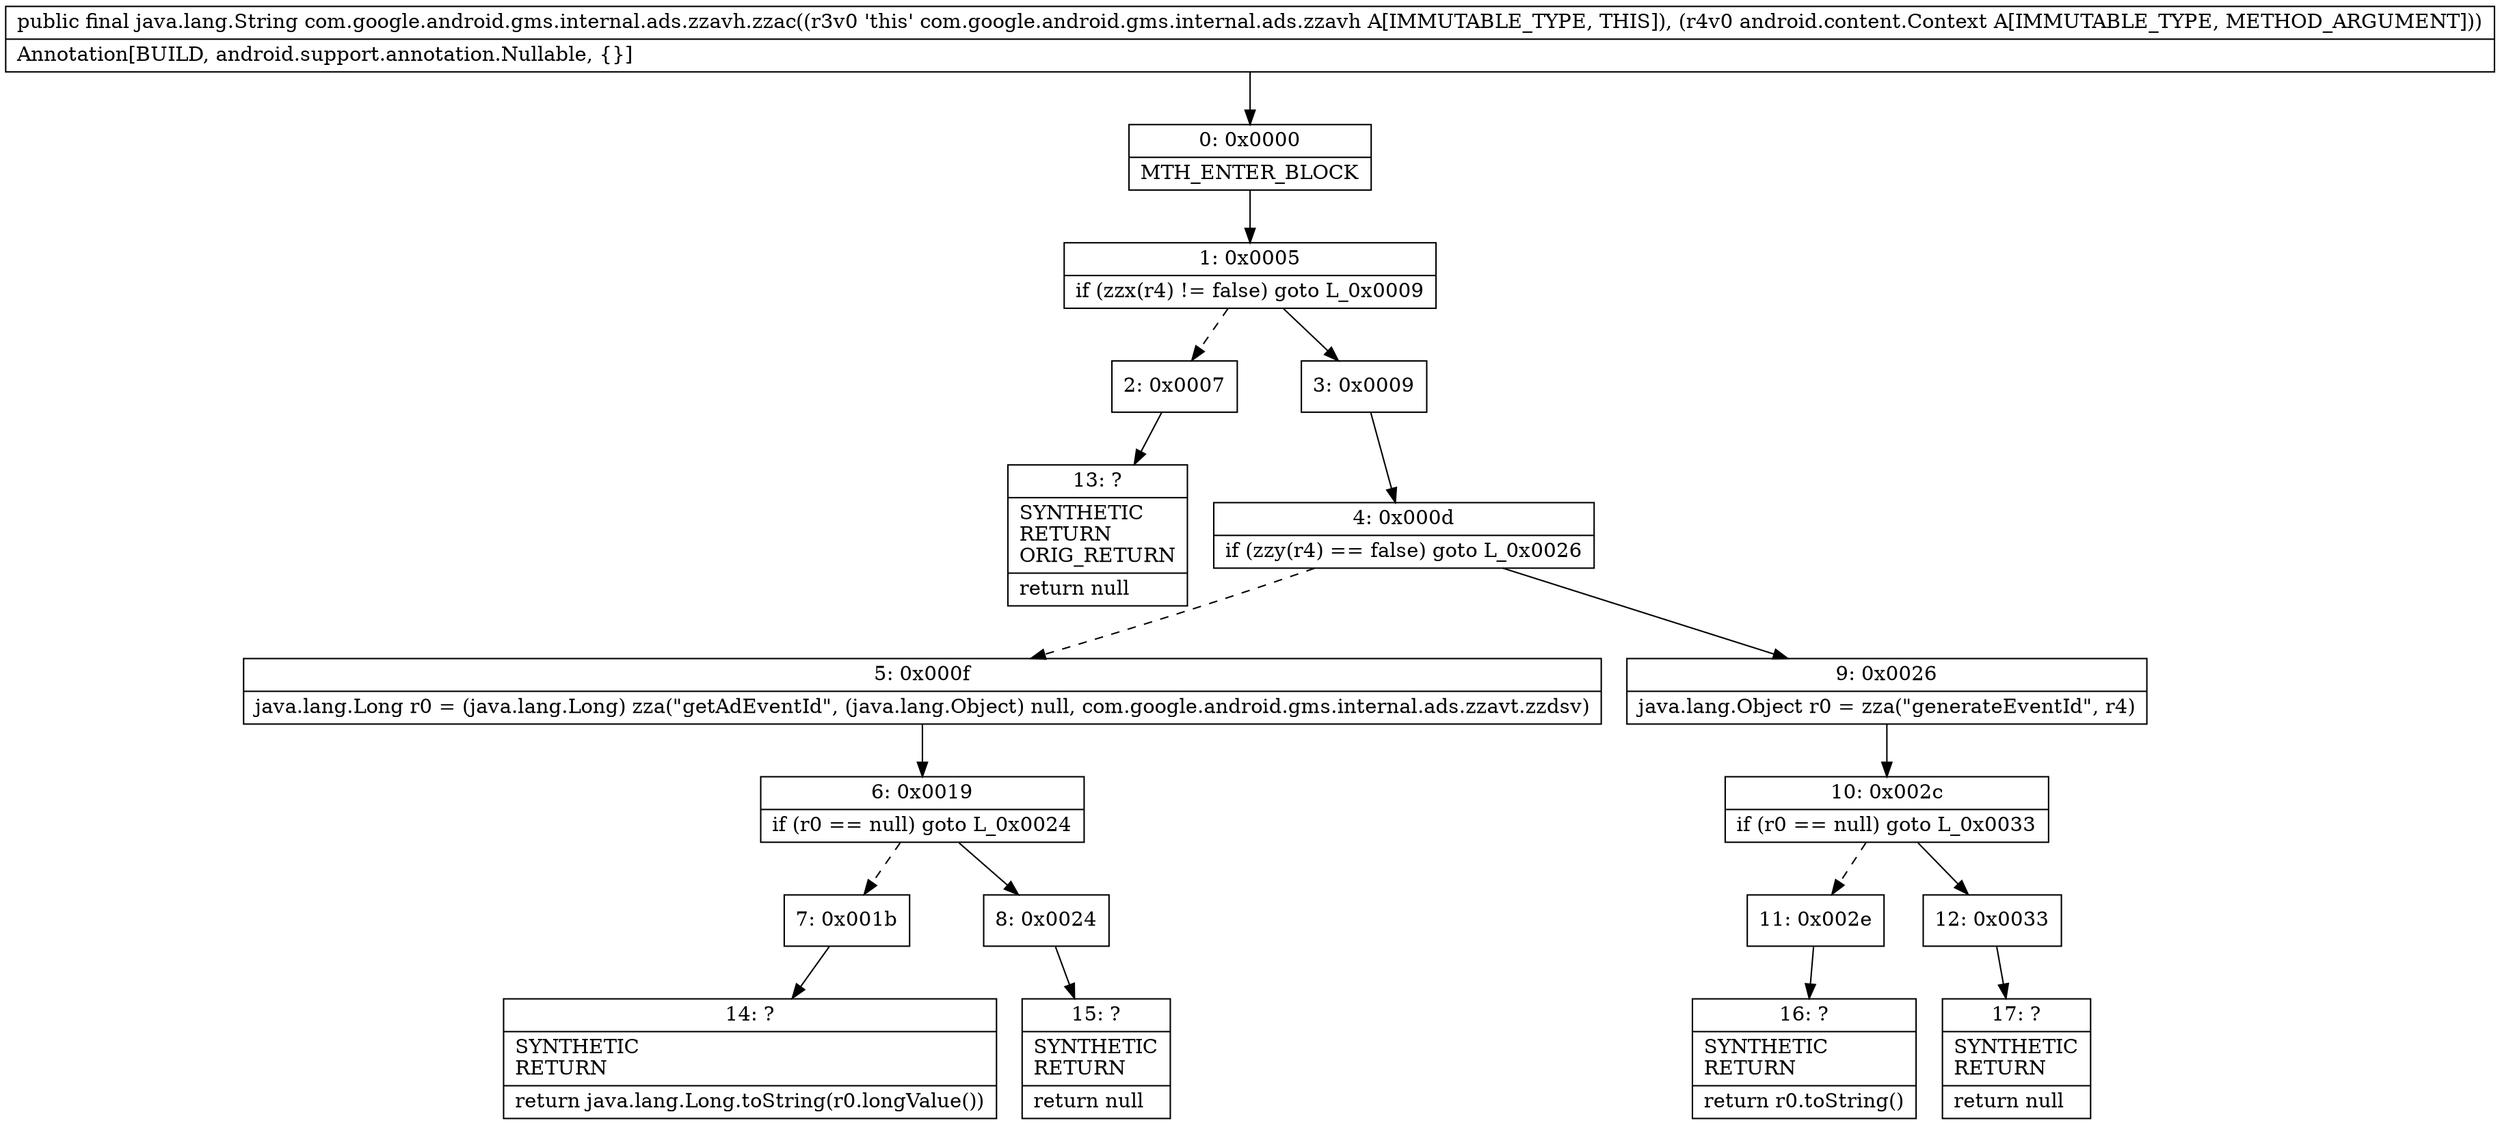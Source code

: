 digraph "CFG forcom.google.android.gms.internal.ads.zzavh.zzac(Landroid\/content\/Context;)Ljava\/lang\/String;" {
Node_0 [shape=record,label="{0\:\ 0x0000|MTH_ENTER_BLOCK\l}"];
Node_1 [shape=record,label="{1\:\ 0x0005|if (zzx(r4) != false) goto L_0x0009\l}"];
Node_2 [shape=record,label="{2\:\ 0x0007}"];
Node_3 [shape=record,label="{3\:\ 0x0009}"];
Node_4 [shape=record,label="{4\:\ 0x000d|if (zzy(r4) == false) goto L_0x0026\l}"];
Node_5 [shape=record,label="{5\:\ 0x000f|java.lang.Long r0 = (java.lang.Long) zza(\"getAdEventId\", (java.lang.Object) null, com.google.android.gms.internal.ads.zzavt.zzdsv)\l}"];
Node_6 [shape=record,label="{6\:\ 0x0019|if (r0 == null) goto L_0x0024\l}"];
Node_7 [shape=record,label="{7\:\ 0x001b}"];
Node_8 [shape=record,label="{8\:\ 0x0024}"];
Node_9 [shape=record,label="{9\:\ 0x0026|java.lang.Object r0 = zza(\"generateEventId\", r4)\l}"];
Node_10 [shape=record,label="{10\:\ 0x002c|if (r0 == null) goto L_0x0033\l}"];
Node_11 [shape=record,label="{11\:\ 0x002e}"];
Node_12 [shape=record,label="{12\:\ 0x0033}"];
Node_13 [shape=record,label="{13\:\ ?|SYNTHETIC\lRETURN\lORIG_RETURN\l|return null\l}"];
Node_14 [shape=record,label="{14\:\ ?|SYNTHETIC\lRETURN\l|return java.lang.Long.toString(r0.longValue())\l}"];
Node_15 [shape=record,label="{15\:\ ?|SYNTHETIC\lRETURN\l|return null\l}"];
Node_16 [shape=record,label="{16\:\ ?|SYNTHETIC\lRETURN\l|return r0.toString()\l}"];
Node_17 [shape=record,label="{17\:\ ?|SYNTHETIC\lRETURN\l|return null\l}"];
MethodNode[shape=record,label="{public final java.lang.String com.google.android.gms.internal.ads.zzavh.zzac((r3v0 'this' com.google.android.gms.internal.ads.zzavh A[IMMUTABLE_TYPE, THIS]), (r4v0 android.content.Context A[IMMUTABLE_TYPE, METHOD_ARGUMENT]))  | Annotation[BUILD, android.support.annotation.Nullable, \{\}]\l}"];
MethodNode -> Node_0;
Node_0 -> Node_1;
Node_1 -> Node_2[style=dashed];
Node_1 -> Node_3;
Node_2 -> Node_13;
Node_3 -> Node_4;
Node_4 -> Node_5[style=dashed];
Node_4 -> Node_9;
Node_5 -> Node_6;
Node_6 -> Node_7[style=dashed];
Node_6 -> Node_8;
Node_7 -> Node_14;
Node_8 -> Node_15;
Node_9 -> Node_10;
Node_10 -> Node_11[style=dashed];
Node_10 -> Node_12;
Node_11 -> Node_16;
Node_12 -> Node_17;
}


